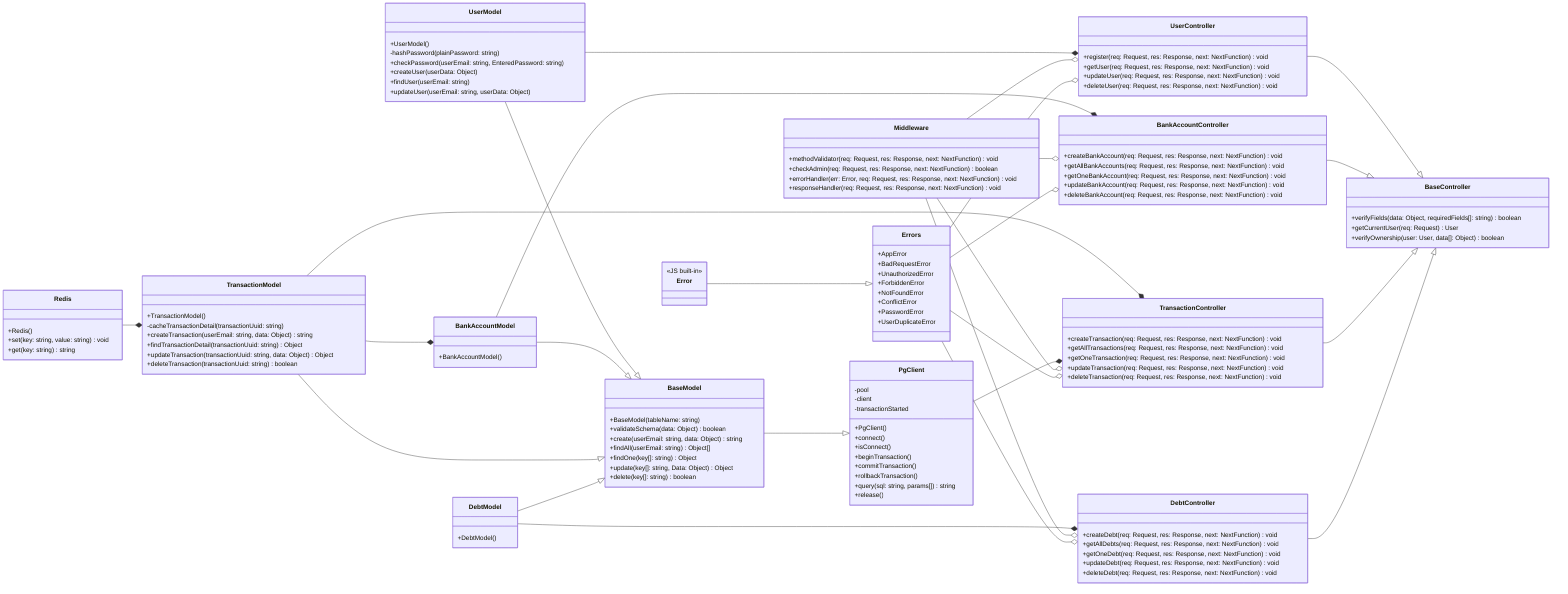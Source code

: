 classDiagram
    direction RL
    class Errors {
        +AppError
        +BadRequestError
        +UnauthorizedError
        +ForbiddenError
        +NotFoundError
        +ConflictError
        +PasswordError
        +UserDuplicateError
    }

    class Error {
        <<JS built-in>>
    }

    Errors <|-- Error

    class Middleware {
        +methodValidator(req: Request, res: Response, next: NextFunction) void
        +checkAdmin(req: Request, res: Response, next: NextFunction) boolean
        +errorHandler(err: Error, req: Request, res: Response, next: NextFunction) void
        +responseHandler(req: Request, res: Response, next: NextFunction) void
    }

    class BaseController {
        +verifyFields(data: Object, requiredFields[]: string) boolean
        +getCurrentUser(req: Request) User
        +verifyOwnership(user: User, data[]: Object) boolean
    }

    class BaseModel {
        +BaseModel(tableName: string) 
        +validateSchema(data: Object) boolean
        +create(userEmail: string, data: Object) string
        +findAll(userEmail: string) Object[]
        +findOne(key[]: string) Object
        +update(key[]: string, Data: Object) Object
        +delete(key[]: string) boolean
    }

    class PgClient{
        -pool
        -client 
        -transactionStarted 
        +PgClient()
        +connect()
        +isConnect()
        +beginTransaction()
        +commitTransaction()
        +rollbackTransaction()
        +query(sql: string, params[]) string
        +release()
    }

    class Redis{
        +Redis()
        +set(key: string, value: string) void
        +get(key: string) string
    }

    class UserController {
        +register(req: Request, res: Response, next: NextFunction) void
        +getUser(req: Request, res: Response, next: NextFunction) void
        +updateUser(req: Request, res: Response, next: NextFunction) void
        +deleteUser(req: Request, res: Response, next: NextFunction) void
    }
    class UserModel {
        +UserModel()
        -hashPassword(plainPassword: string)
        +checkPassword(userEmail: string, EnteredPassword: string)
        +createUser(userData: Object)
        +findUser(userEmail: string)
        +updateUser(userEmail: string, userData: Object)
    }

    class BankAccountController {
        +createBankAccount(req: Request, res: Response, next: NextFunction) void
        +getAllBankAccounts(req: Request, res: Response, next: NextFunction) void
        +getOneBankAccount(req: Request, res: Response, next: NextFunction) void
        +updateBankAccount(req: Request, res: Response, next: NextFunction) void
        +deleteBankAccount(req: Request, res: Response, next: NextFunction) void
    }
    class BankAccountModel {
        +BankAccountModel()
    }

    class TransactionController {
        +createTransaction(req: Request, res: Response, next: NextFunction) void
        +getAllTransactions(req: Request, res: Response, next: NextFunction) void
        +getOneTransaction(req: Request, res: Response, next: NextFunction) void
        +updateTransaction(req: Request, res: Response, next: NextFunction) void
        +deleteTransaction(req: Request, res: Response, next: NextFunction) void
    }
    class TransactionModel {
        +TransactionModel()
        -cacheTransactionDetail(transactionUuid: string)
        +createTransaction(userEmail: string, data: Object) string
        +findTransactionDetail(transactionUuid: string) Object
        +updateTransaction(transactionUuid: string,  data: Object) Object
        +deleteTransaction(transactionUuid: string) boolean
    }

    class DebtController {
        +createDebt(req: Request, res: Response, next: NextFunction) void
        +getAllDebts(req: Request, res: Response, next: NextFunction) void
        +getOneDebt(req: Request, res: Response, next: NextFunction) void
        +updateDebt(req: Request, res: Response, next: NextFunction) void
        +deleteDebt(req: Request, res: Response, next: NextFunction) void
    }
    class DebtModel {
        +DebtModel()
    }

    BaseController <|-- UserController
    BaseController <|-- BankAccountController
    BaseController <|-- TransactionController
    BaseController <|-- DebtController

    BaseModel <|-- UserModel
    BaseModel <|-- BankAccountModel
    BaseModel <|-- TransactionModel
    BaseModel <|-- DebtModel

    UserController *-- UserModel
    BankAccountController *-- BankAccountModel
    TransactionController *-- TransactionModel
    DebtController *-- DebtModel

    PgClient <|-- BaseModel
    TransactionController *-- PgClient

    UserController o-- Middleware
    BankAccountController o-- Middleware
    TransactionController o-- Middleware
    DebtController o-- Middleware

    UserController o-- Errors
    BankAccountController o-- Errors
    TransactionController o-- Errors
    DebtController o-- Errors

    TransactionModel *-- Redis
    BankAccountModel *-- TransactionModel